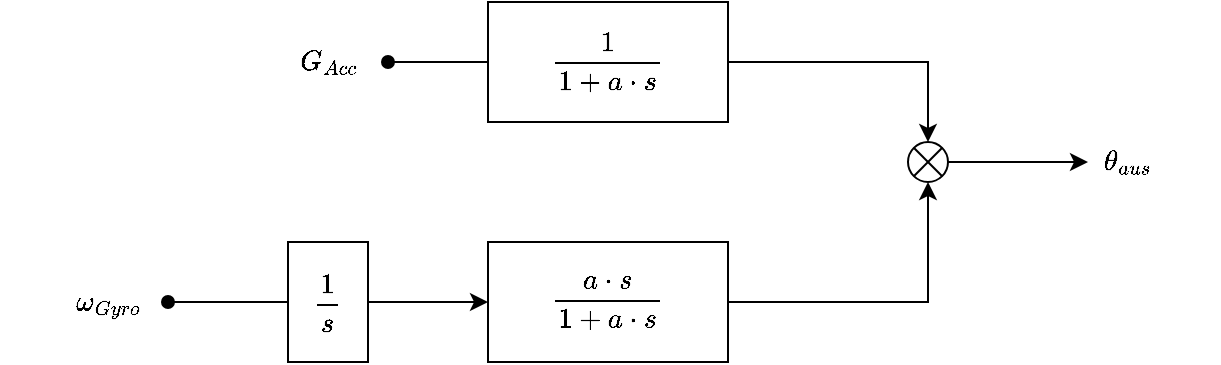 <mxfile version="18.1.2" type="device"><diagram id="3JTom7cmm0056MzMhG0c" name="Page-1"><mxGraphModel dx="1422" dy="752" grid="1" gridSize="10" guides="1" tooltips="1" connect="1" arrows="1" fold="1" page="1" pageScale="1" pageWidth="1169" pageHeight="1654" math="1" shadow="0"><root><mxCell id="0"/><mxCell id="1" parent="0"/><mxCell id="HjTxVLbkRZtrshCgqRFO-7" style="edgeStyle=orthogonalEdgeStyle;rounded=0;orthogonalLoop=1;jettySize=auto;html=1;entryX=0.5;entryY=0;entryDx=0;entryDy=0;" edge="1" parent="1" source="HjTxVLbkRZtrshCgqRFO-1" target="HjTxVLbkRZtrshCgqRFO-6"><mxGeometry relative="1" as="geometry"/></mxCell><mxCell id="HjTxVLbkRZtrshCgqRFO-10" style="edgeStyle=orthogonalEdgeStyle;rounded=0;orthogonalLoop=1;jettySize=auto;html=1;endArrow=oval;endFill=1;" edge="1" parent="1" source="HjTxVLbkRZtrshCgqRFO-1"><mxGeometry relative="1" as="geometry"><mxPoint x="370" y="150" as="targetPoint"/></mxGeometry></mxCell><mxCell id="HjTxVLbkRZtrshCgqRFO-1" value="$$\frac{1}{1+a \cdot s}$$" style="rounded=0;whiteSpace=wrap;html=1;" vertex="1" parent="1"><mxGeometry x="420" y="120" width="120" height="60" as="geometry"/></mxCell><mxCell id="HjTxVLbkRZtrshCgqRFO-8" style="edgeStyle=orthogonalEdgeStyle;rounded=0;orthogonalLoop=1;jettySize=auto;html=1;entryX=0.5;entryY=1;entryDx=0;entryDy=0;" edge="1" parent="1" source="HjTxVLbkRZtrshCgqRFO-2" target="HjTxVLbkRZtrshCgqRFO-6"><mxGeometry relative="1" as="geometry"/></mxCell><mxCell id="HjTxVLbkRZtrshCgqRFO-2" value="$$\frac{a \cdot s}{1+ a \cdot s}$$" style="rounded=0;whiteSpace=wrap;html=1;" vertex="1" parent="1"><mxGeometry x="420" y="240" width="120" height="60" as="geometry"/></mxCell><mxCell id="HjTxVLbkRZtrshCgqRFO-5" value="" style="edgeStyle=orthogonalEdgeStyle;rounded=0;orthogonalLoop=1;jettySize=auto;html=1;" edge="1" parent="1" source="HjTxVLbkRZtrshCgqRFO-4" target="HjTxVLbkRZtrshCgqRFO-2"><mxGeometry relative="1" as="geometry"/></mxCell><mxCell id="HjTxVLbkRZtrshCgqRFO-9" style="edgeStyle=orthogonalEdgeStyle;rounded=0;orthogonalLoop=1;jettySize=auto;html=1;endArrow=oval;endFill=1;" edge="1" parent="1" source="HjTxVLbkRZtrshCgqRFO-4"><mxGeometry relative="1" as="geometry"><mxPoint x="260" y="270" as="targetPoint"/></mxGeometry></mxCell><mxCell id="HjTxVLbkRZtrshCgqRFO-4" value="$$\frac{1}{s}$$" style="rounded=0;whiteSpace=wrap;html=1;" vertex="1" parent="1"><mxGeometry x="320" y="240" width="40" height="60" as="geometry"/></mxCell><mxCell id="HjTxVLbkRZtrshCgqRFO-13" style="edgeStyle=orthogonalEdgeStyle;rounded=0;orthogonalLoop=1;jettySize=auto;html=1;endArrow=classic;endFill=1;" edge="1" parent="1" source="HjTxVLbkRZtrshCgqRFO-6"><mxGeometry relative="1" as="geometry"><mxPoint x="720" y="200" as="targetPoint"/></mxGeometry></mxCell><mxCell id="HjTxVLbkRZtrshCgqRFO-6" value="" style="shape=sumEllipse;perimeter=ellipsePerimeter;whiteSpace=wrap;html=1;backgroundOutline=1;" vertex="1" parent="1"><mxGeometry x="630" y="190" width="20" height="20" as="geometry"/></mxCell><mxCell id="HjTxVLbkRZtrshCgqRFO-11" value="$$G_{Acc}$$" style="text;html=1;strokeColor=none;fillColor=none;align=center;verticalAlign=middle;whiteSpace=wrap;rounded=0;" vertex="1" parent="1"><mxGeometry x="310" y="135" width="60" height="30" as="geometry"/></mxCell><mxCell id="HjTxVLbkRZtrshCgqRFO-12" value="$$\omega_{Gyro}$$" style="text;html=1;strokeColor=none;fillColor=none;align=center;verticalAlign=middle;whiteSpace=wrap;rounded=0;" vertex="1" parent="1"><mxGeometry x="200" y="255" width="60" height="30" as="geometry"/></mxCell><mxCell id="HjTxVLbkRZtrshCgqRFO-14" value="$$\theta_{aus}$$" style="text;html=1;strokeColor=none;fillColor=none;align=center;verticalAlign=middle;whiteSpace=wrap;rounded=0;" vertex="1" parent="1"><mxGeometry x="710" y="185" width="60" height="30" as="geometry"/></mxCell></root></mxGraphModel></diagram></mxfile>